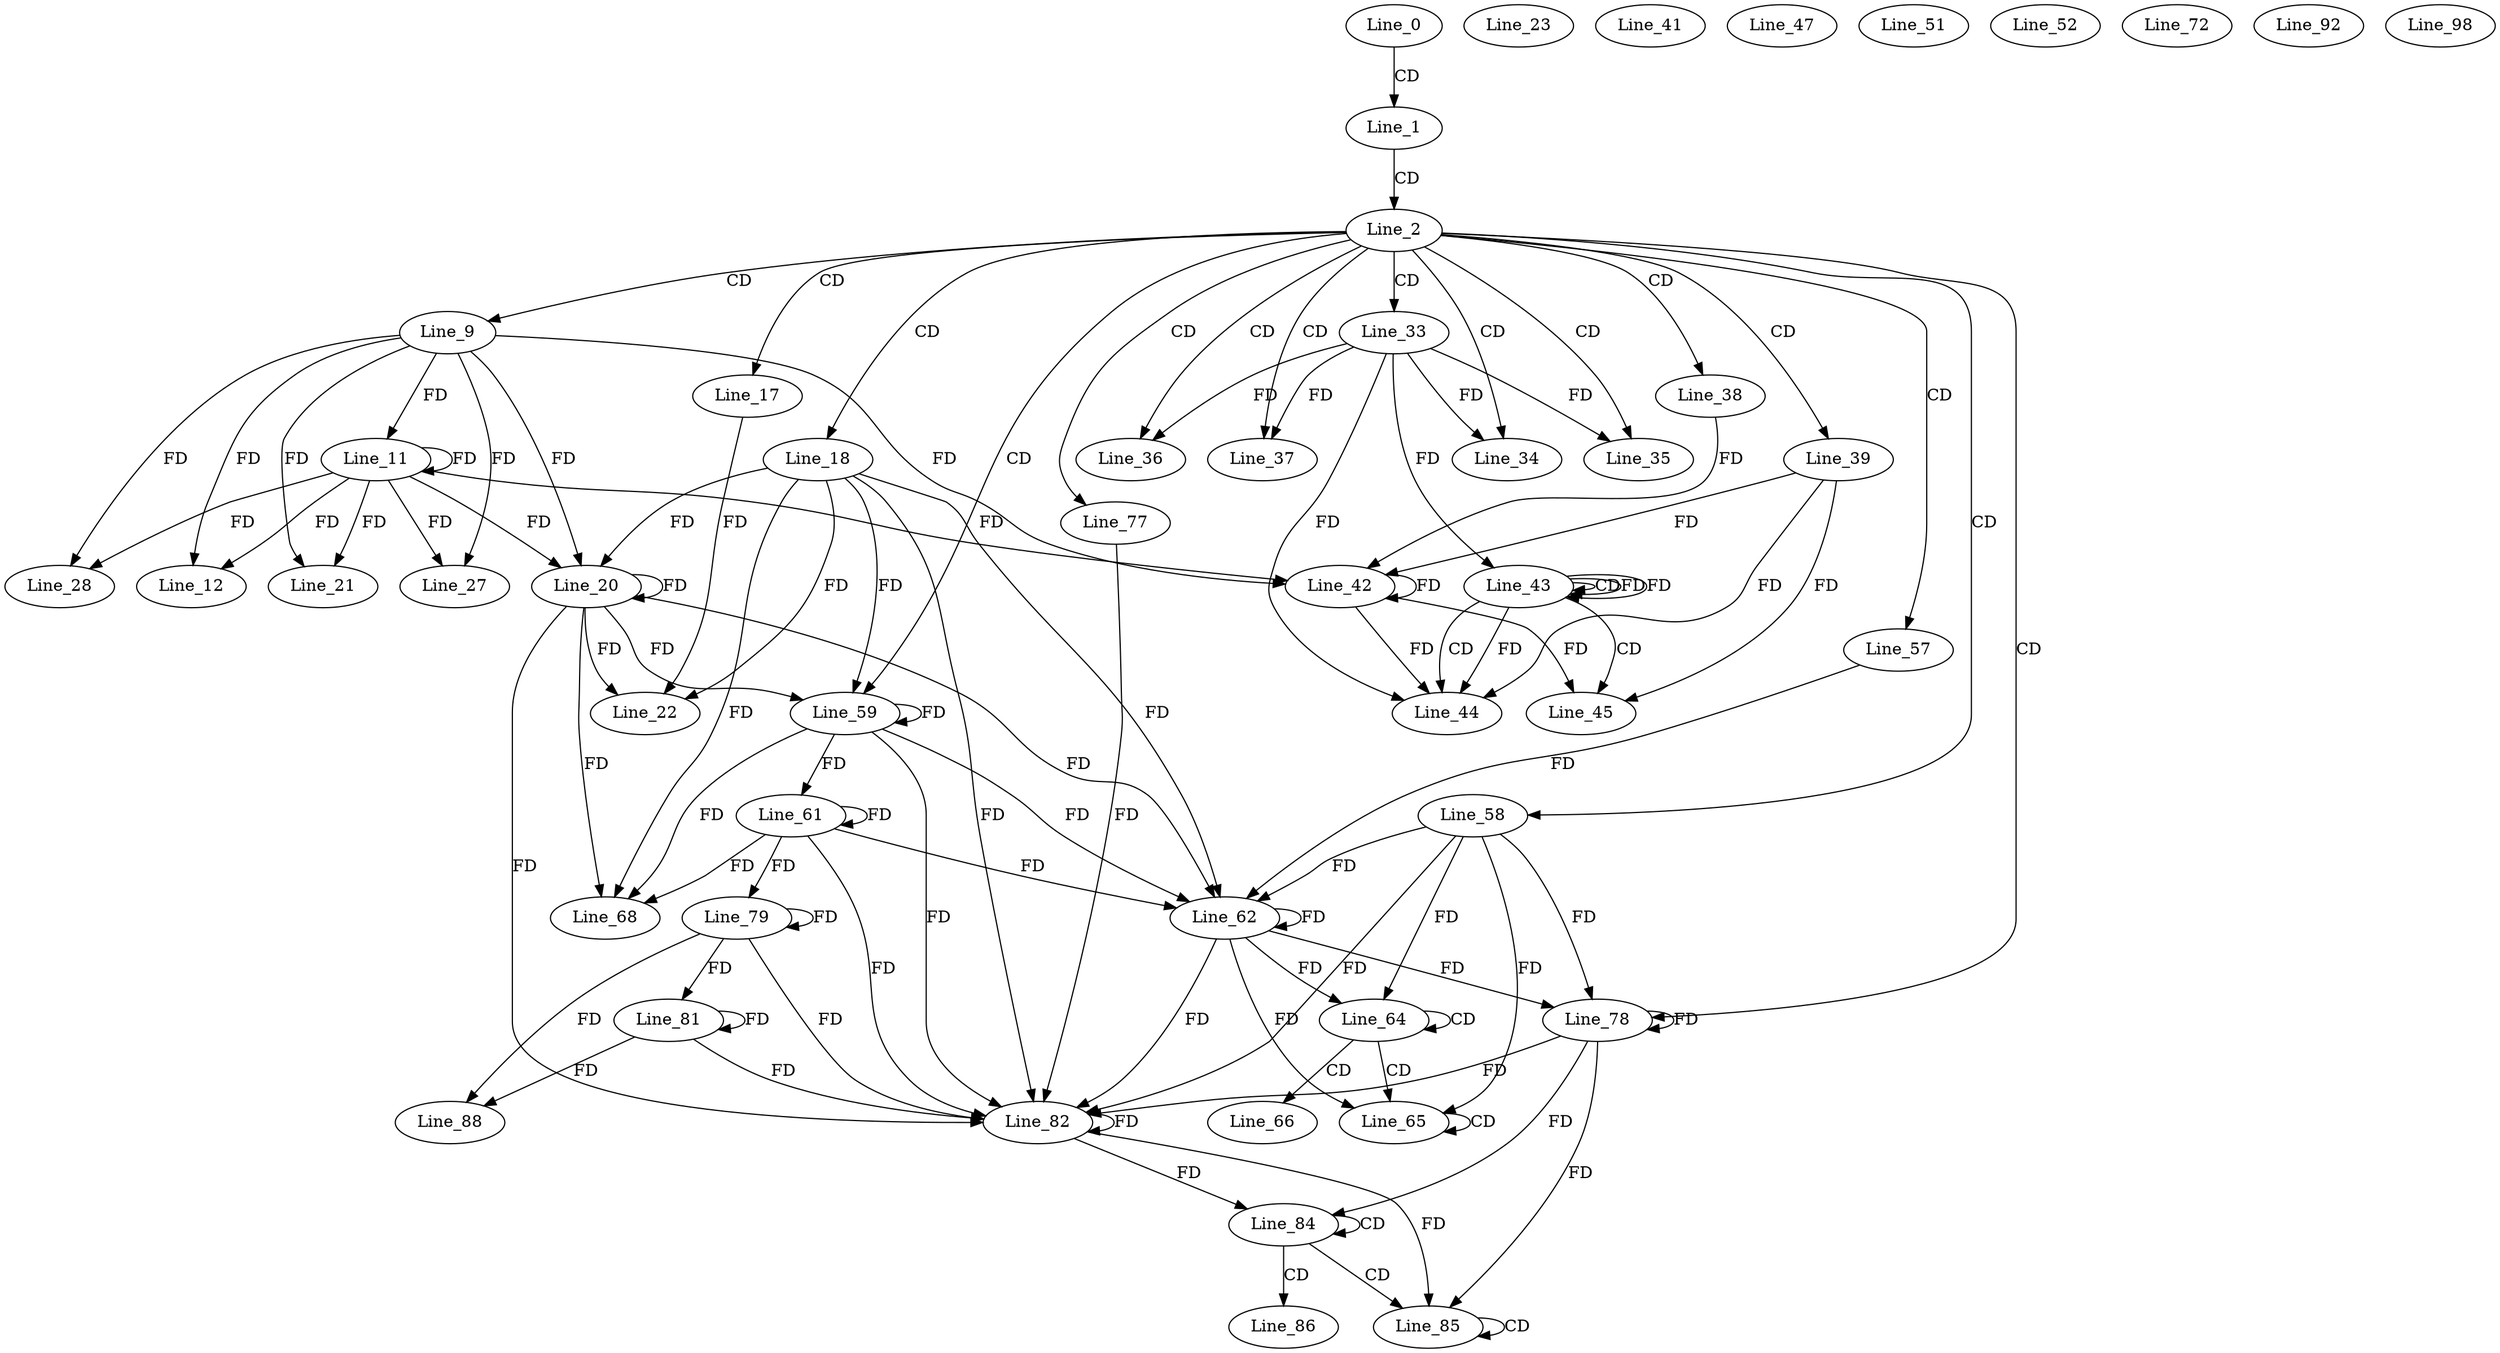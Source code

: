 digraph G {
  Line_0;
  Line_1;
  Line_2;
  Line_9;
  Line_11;
  Line_11;
  Line_12;
  Line_17;
  Line_18;
  Line_20;
  Line_20;
  Line_21;
  Line_22;
  Line_23;
  Line_27;
  Line_28;
  Line_33;
  Line_34;
  Line_35;
  Line_36;
  Line_37;
  Line_38;
  Line_39;
  Line_41;
  Line_42;
  Line_42;
  Line_43;
  Line_43;
  Line_43;
  Line_43;
  Line_44;
  Line_44;
  Line_45;
  Line_47;
  Line_51;
  Line_52;
  Line_57;
  Line_58;
  Line_59;
  Line_61;
  Line_61;
  Line_62;
  Line_62;
  Line_64;
  Line_64;
  Line_65;
  Line_65;
  Line_66;
  Line_68;
  Line_72;
  Line_77;
  Line_78;
  Line_79;
  Line_81;
  Line_81;
  Line_82;
  Line_82;
  Line_84;
  Line_84;
  Line_85;
  Line_85;
  Line_86;
  Line_88;
  Line_92;
  Line_98;
  Line_0 -> Line_1 [ label="CD" ];
  Line_1 -> Line_2 [ label="CD" ];
  Line_2 -> Line_9 [ label="CD" ];
  Line_9 -> Line_11 [ label="FD" ];
  Line_11 -> Line_11 [ label="FD" ];
  Line_9 -> Line_12 [ label="FD" ];
  Line_11 -> Line_12 [ label="FD" ];
  Line_2 -> Line_17 [ label="CD" ];
  Line_2 -> Line_18 [ label="CD" ];
  Line_18 -> Line_20 [ label="FD" ];
  Line_20 -> Line_20 [ label="FD" ];
  Line_9 -> Line_20 [ label="FD" ];
  Line_11 -> Line_20 [ label="FD" ];
  Line_9 -> Line_21 [ label="FD" ];
  Line_11 -> Line_21 [ label="FD" ];
  Line_18 -> Line_22 [ label="FD" ];
  Line_20 -> Line_22 [ label="FD" ];
  Line_17 -> Line_22 [ label="FD" ];
  Line_9 -> Line_27 [ label="FD" ];
  Line_11 -> Line_27 [ label="FD" ];
  Line_9 -> Line_28 [ label="FD" ];
  Line_11 -> Line_28 [ label="FD" ];
  Line_2 -> Line_33 [ label="CD" ];
  Line_2 -> Line_34 [ label="CD" ];
  Line_33 -> Line_34 [ label="FD" ];
  Line_2 -> Line_35 [ label="CD" ];
  Line_33 -> Line_35 [ label="FD" ];
  Line_2 -> Line_36 [ label="CD" ];
  Line_33 -> Line_36 [ label="FD" ];
  Line_2 -> Line_37 [ label="CD" ];
  Line_33 -> Line_37 [ label="FD" ];
  Line_2 -> Line_38 [ label="CD" ];
  Line_2 -> Line_39 [ label="CD" ];
  Line_39 -> Line_42 [ label="FD" ];
  Line_42 -> Line_42 [ label="FD" ];
  Line_9 -> Line_42 [ label="FD" ];
  Line_11 -> Line_42 [ label="FD" ];
  Line_38 -> Line_42 [ label="FD" ];
  Line_43 -> Line_43 [ label="CD" ];
  Line_33 -> Line_43 [ label="FD" ];
  Line_43 -> Line_43 [ label="FD" ];
  Line_43 -> Line_44 [ label="CD" ];
  Line_39 -> Line_44 [ label="FD" ];
  Line_42 -> Line_44 [ label="FD" ];
  Line_33 -> Line_44 [ label="FD" ];
  Line_43 -> Line_44 [ label="FD" ];
  Line_43 -> Line_45 [ label="CD" ];
  Line_39 -> Line_45 [ label="FD" ];
  Line_42 -> Line_45 [ label="FD" ];
  Line_2 -> Line_57 [ label="CD" ];
  Line_2 -> Line_58 [ label="CD" ];
  Line_2 -> Line_59 [ label="CD" ];
  Line_18 -> Line_59 [ label="FD" ];
  Line_20 -> Line_59 [ label="FD" ];
  Line_59 -> Line_59 [ label="FD" ];
  Line_59 -> Line_61 [ label="FD" ];
  Line_61 -> Line_61 [ label="FD" ];
  Line_58 -> Line_62 [ label="FD" ];
  Line_62 -> Line_62 [ label="FD" ];
  Line_18 -> Line_62 [ label="FD" ];
  Line_20 -> Line_62 [ label="FD" ];
  Line_59 -> Line_62 [ label="FD" ];
  Line_61 -> Line_62 [ label="FD" ];
  Line_57 -> Line_62 [ label="FD" ];
  Line_64 -> Line_64 [ label="CD" ];
  Line_58 -> Line_64 [ label="FD" ];
  Line_62 -> Line_64 [ label="FD" ];
  Line_64 -> Line_65 [ label="CD" ];
  Line_65 -> Line_65 [ label="CD" ];
  Line_58 -> Line_65 [ label="FD" ];
  Line_62 -> Line_65 [ label="FD" ];
  Line_64 -> Line_66 [ label="CD" ];
  Line_18 -> Line_68 [ label="FD" ];
  Line_20 -> Line_68 [ label="FD" ];
  Line_59 -> Line_68 [ label="FD" ];
  Line_61 -> Line_68 [ label="FD" ];
  Line_2 -> Line_77 [ label="CD" ];
  Line_2 -> Line_78 [ label="CD" ];
  Line_58 -> Line_78 [ label="FD" ];
  Line_62 -> Line_78 [ label="FD" ];
  Line_78 -> Line_78 [ label="FD" ];
  Line_61 -> Line_79 [ label="FD" ];
  Line_79 -> Line_79 [ label="FD" ];
  Line_79 -> Line_81 [ label="FD" ];
  Line_81 -> Line_81 [ label="FD" ];
  Line_58 -> Line_82 [ label="FD" ];
  Line_62 -> Line_82 [ label="FD" ];
  Line_78 -> Line_82 [ label="FD" ];
  Line_82 -> Line_82 [ label="FD" ];
  Line_18 -> Line_82 [ label="FD" ];
  Line_20 -> Line_82 [ label="FD" ];
  Line_59 -> Line_82 [ label="FD" ];
  Line_61 -> Line_82 [ label="FD" ];
  Line_79 -> Line_82 [ label="FD" ];
  Line_81 -> Line_82 [ label="FD" ];
  Line_77 -> Line_82 [ label="FD" ];
  Line_84 -> Line_84 [ label="CD" ];
  Line_78 -> Line_84 [ label="FD" ];
  Line_82 -> Line_84 [ label="FD" ];
  Line_84 -> Line_85 [ label="CD" ];
  Line_85 -> Line_85 [ label="CD" ];
  Line_78 -> Line_85 [ label="FD" ];
  Line_82 -> Line_85 [ label="FD" ];
  Line_84 -> Line_86 [ label="CD" ];
  Line_79 -> Line_88 [ label="FD" ];
  Line_81 -> Line_88 [ label="FD" ];
  Line_43 -> Line_43 [ label="FD" ];
}
